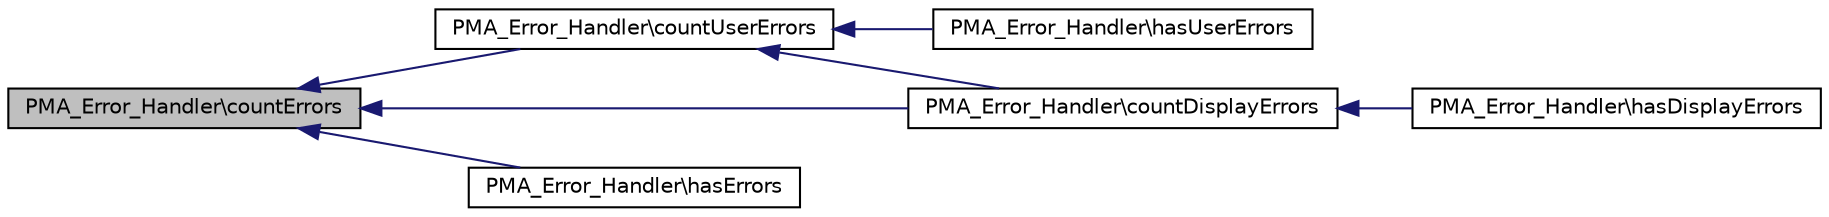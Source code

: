 digraph G
{
  edge [fontname="Helvetica",fontsize="10",labelfontname="Helvetica",labelfontsize="10"];
  node [fontname="Helvetica",fontsize="10",shape=record];
  rankdir="LR";
  Node1 [label="PMA_Error_Handler\\countErrors",height=0.2,width=0.4,color="black", fillcolor="grey75", style="filled" fontcolor="black"];
  Node1 -> Node2 [dir="back",color="midnightblue",fontsize="10",style="solid",fontname="Helvetica"];
  Node2 [label="PMA_Error_Handler\\countUserErrors",height=0.2,width=0.4,color="black", fillcolor="white", style="filled",URL="$classPMA__Error__Handler.html#a523c522c36fef9c3328e108e3470b6b2",tooltip="return count of user errors"];
  Node2 -> Node3 [dir="back",color="midnightblue",fontsize="10",style="solid",fontname="Helvetica"];
  Node3 [label="PMA_Error_Handler\\hasUserErrors",height=0.2,width=0.4,color="black", fillcolor="white", style="filled",URL="$classPMA__Error__Handler.html#a20248e0d8093ca00b59448dae94e9064",tooltip="whether use errors occured or not"];
  Node2 -> Node4 [dir="back",color="midnightblue",fontsize="10",style="solid",fontname="Helvetica"];
  Node4 [label="PMA_Error_Handler\\countDisplayErrors",height=0.2,width=0.4,color="black", fillcolor="white", style="filled",URL="$classPMA__Error__Handler.html#a12da824aed942c5fc690a00138b45ced",tooltip="number of errors to be displayed"];
  Node4 -> Node5 [dir="back",color="midnightblue",fontsize="10",style="solid",fontname="Helvetica"];
  Node5 [label="PMA_Error_Handler\\hasDisplayErrors",height=0.2,width=0.4,color="black", fillcolor="white", style="filled",URL="$classPMA__Error__Handler.html#a7b9f490c779d70625b4ce02cf500cc8c",tooltip="whether there are errors to display or not"];
  Node1 -> Node6 [dir="back",color="midnightblue",fontsize="10",style="solid",fontname="Helvetica"];
  Node6 [label="PMA_Error_Handler\\hasErrors",height=0.2,width=0.4,color="black", fillcolor="white", style="filled",URL="$classPMA__Error__Handler.html#ad7e25892bd613f7b6e2d2fdf3284da18",tooltip="whether errors occured or not"];
  Node1 -> Node4 [dir="back",color="midnightblue",fontsize="10",style="solid",fontname="Helvetica"];
}
